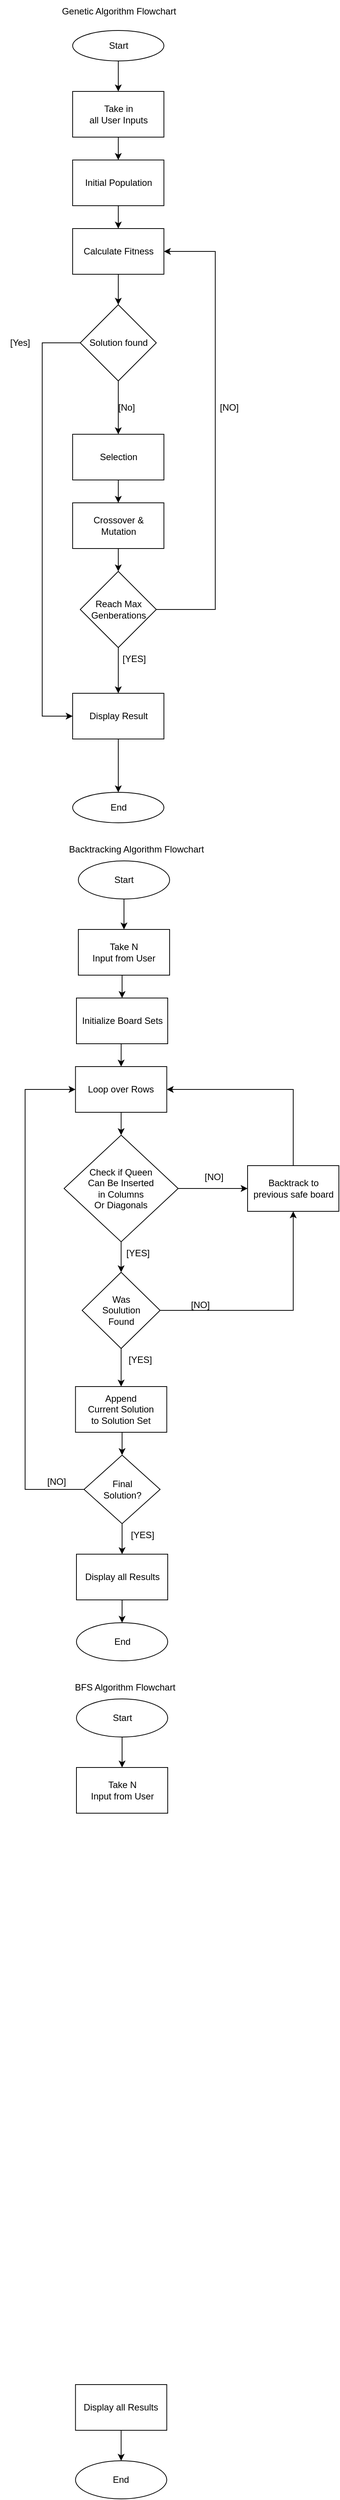 <mxfile version="25.0.3">
  <diagram name="Page-1" id="ejdVsU4IX8h0VF-1ISKU">
    <mxGraphModel dx="1461" dy="660" grid="1" gridSize="10" guides="1" tooltips="1" connect="1" arrows="1" fold="1" page="1" pageScale="1" pageWidth="850" pageHeight="1100" math="0" shadow="0">
      <root>
        <mxCell id="0" />
        <mxCell id="1" parent="0" />
        <mxCell id="5AGzT9JZ0ajsGjPOGyB4-19" style="edgeStyle=orthogonalEdgeStyle;rounded=0;orthogonalLoop=1;jettySize=auto;html=1;exitX=0.5;exitY=1;exitDx=0;exitDy=0;entryX=0.5;entryY=0;entryDx=0;entryDy=0;" edge="1" parent="1" source="5AGzT9JZ0ajsGjPOGyB4-1" target="5AGzT9JZ0ajsGjPOGyB4-18">
          <mxGeometry relative="1" as="geometry" />
        </mxCell>
        <mxCell id="5AGzT9JZ0ajsGjPOGyB4-1" value="Start" style="ellipse;whiteSpace=wrap;html=1;" vertex="1" parent="1">
          <mxGeometry x="352.5" y="50" width="120" height="40" as="geometry" />
        </mxCell>
        <mxCell id="5AGzT9JZ0ajsGjPOGyB4-2" value="End" style="ellipse;whiteSpace=wrap;html=1;" vertex="1" parent="1">
          <mxGeometry x="352.5" y="1050" width="120" height="40" as="geometry" />
        </mxCell>
        <mxCell id="5AGzT9JZ0ajsGjPOGyB4-13" style="edgeStyle=orthogonalEdgeStyle;rounded=0;orthogonalLoop=1;jettySize=auto;html=1;exitX=0.5;exitY=1;exitDx=0;exitDy=0;entryX=0.5;entryY=0;entryDx=0;entryDy=0;" edge="1" parent="1" source="5AGzT9JZ0ajsGjPOGyB4-3" target="5AGzT9JZ0ajsGjPOGyB4-7">
          <mxGeometry relative="1" as="geometry" />
        </mxCell>
        <mxCell id="5AGzT9JZ0ajsGjPOGyB4-3" value="Crossover &amp;amp;&lt;div&gt;Mutation&lt;/div&gt;" style="rounded=0;whiteSpace=wrap;html=1;" vertex="1" parent="1">
          <mxGeometry x="352.5" y="670" width="120" height="60" as="geometry" />
        </mxCell>
        <mxCell id="5AGzT9JZ0ajsGjPOGyB4-12" style="edgeStyle=orthogonalEdgeStyle;rounded=0;orthogonalLoop=1;jettySize=auto;html=1;exitX=0.5;exitY=1;exitDx=0;exitDy=0;entryX=0.5;entryY=0;entryDx=0;entryDy=0;" edge="1" parent="1" source="5AGzT9JZ0ajsGjPOGyB4-4" target="5AGzT9JZ0ajsGjPOGyB4-3">
          <mxGeometry relative="1" as="geometry" />
        </mxCell>
        <mxCell id="5AGzT9JZ0ajsGjPOGyB4-4" value="Selection" style="rounded=0;whiteSpace=wrap;html=1;" vertex="1" parent="1">
          <mxGeometry x="352.5" y="580" width="120" height="60" as="geometry" />
        </mxCell>
        <mxCell id="5AGzT9JZ0ajsGjPOGyB4-41" style="edgeStyle=orthogonalEdgeStyle;rounded=0;orthogonalLoop=1;jettySize=auto;html=1;exitX=0.5;exitY=1;exitDx=0;exitDy=0;entryX=0.5;entryY=0;entryDx=0;entryDy=0;" edge="1" parent="1" source="5AGzT9JZ0ajsGjPOGyB4-5" target="5AGzT9JZ0ajsGjPOGyB4-31">
          <mxGeometry relative="1" as="geometry" />
        </mxCell>
        <mxCell id="5AGzT9JZ0ajsGjPOGyB4-5" value="Calculate Fitness" style="rounded=0;whiteSpace=wrap;html=1;" vertex="1" parent="1">
          <mxGeometry x="352.5" y="310" width="120" height="60" as="geometry" />
        </mxCell>
        <mxCell id="5AGzT9JZ0ajsGjPOGyB4-10" style="edgeStyle=orthogonalEdgeStyle;rounded=0;orthogonalLoop=1;jettySize=auto;html=1;exitX=0.5;exitY=1;exitDx=0;exitDy=0;entryX=0.5;entryY=0;entryDx=0;entryDy=0;" edge="1" parent="1" source="5AGzT9JZ0ajsGjPOGyB4-6" target="5AGzT9JZ0ajsGjPOGyB4-5">
          <mxGeometry relative="1" as="geometry" />
        </mxCell>
        <mxCell id="5AGzT9JZ0ajsGjPOGyB4-6" value="Initial Population" style="rounded=0;whiteSpace=wrap;html=1;" vertex="1" parent="1">
          <mxGeometry x="352.5" y="220" width="120" height="60" as="geometry" />
        </mxCell>
        <mxCell id="5AGzT9JZ0ajsGjPOGyB4-8" style="edgeStyle=orthogonalEdgeStyle;rounded=0;orthogonalLoop=1;jettySize=auto;html=1;exitX=1;exitY=0.5;exitDx=0;exitDy=0;entryX=1;entryY=0.5;entryDx=0;entryDy=0;" edge="1" parent="1" source="5AGzT9JZ0ajsGjPOGyB4-7" target="5AGzT9JZ0ajsGjPOGyB4-5">
          <mxGeometry relative="1" as="geometry">
            <Array as="points">
              <mxPoint x="540" y="810" />
              <mxPoint x="540" y="340" />
            </Array>
          </mxGeometry>
        </mxCell>
        <mxCell id="5AGzT9JZ0ajsGjPOGyB4-9" style="edgeStyle=orthogonalEdgeStyle;rounded=0;orthogonalLoop=1;jettySize=auto;html=1;exitX=0.5;exitY=1;exitDx=0;exitDy=0;" edge="1" parent="1" source="5AGzT9JZ0ajsGjPOGyB4-7">
          <mxGeometry relative="1" as="geometry">
            <mxPoint x="412.5" y="920" as="targetPoint" />
          </mxGeometry>
        </mxCell>
        <mxCell id="5AGzT9JZ0ajsGjPOGyB4-7" value="Reach Max Genberations" style="rhombus;whiteSpace=wrap;html=1;" vertex="1" parent="1">
          <mxGeometry x="362.5" y="760" width="100" height="100" as="geometry" />
        </mxCell>
        <mxCell id="5AGzT9JZ0ajsGjPOGyB4-14" value="[NO]" style="text;html=1;align=center;verticalAlign=middle;resizable=0;points=[];autosize=1;strokeColor=none;fillColor=none;" vertex="1" parent="1">
          <mxGeometry x="532.5" y="530" width="50" height="30" as="geometry" />
        </mxCell>
        <mxCell id="5AGzT9JZ0ajsGjPOGyB4-15" value="[YES]" style="text;html=1;align=center;verticalAlign=middle;resizable=0;points=[];autosize=1;strokeColor=none;fillColor=none;" vertex="1" parent="1">
          <mxGeometry x="407.5" y="860" width="50" height="30" as="geometry" />
        </mxCell>
        <mxCell id="5AGzT9JZ0ajsGjPOGyB4-17" style="edgeStyle=orthogonalEdgeStyle;rounded=0;orthogonalLoop=1;jettySize=auto;html=1;exitX=0.5;exitY=1;exitDx=0;exitDy=0;entryX=0.5;entryY=0;entryDx=0;entryDy=0;" edge="1" parent="1" source="5AGzT9JZ0ajsGjPOGyB4-16" target="5AGzT9JZ0ajsGjPOGyB4-2">
          <mxGeometry relative="1" as="geometry" />
        </mxCell>
        <mxCell id="5AGzT9JZ0ajsGjPOGyB4-16" value="Display Result" style="rounded=0;whiteSpace=wrap;html=1;" vertex="1" parent="1">
          <mxGeometry x="352.5" y="920" width="120" height="60" as="geometry" />
        </mxCell>
        <mxCell id="5AGzT9JZ0ajsGjPOGyB4-20" style="edgeStyle=orthogonalEdgeStyle;rounded=0;orthogonalLoop=1;jettySize=auto;html=1;exitX=0.5;exitY=1;exitDx=0;exitDy=0;entryX=0.5;entryY=0;entryDx=0;entryDy=0;" edge="1" parent="1" source="5AGzT9JZ0ajsGjPOGyB4-18" target="5AGzT9JZ0ajsGjPOGyB4-6">
          <mxGeometry relative="1" as="geometry" />
        </mxCell>
        <mxCell id="5AGzT9JZ0ajsGjPOGyB4-18" value="Take in&lt;div&gt;all User Inputs&lt;/div&gt;" style="rounded=0;whiteSpace=wrap;html=1;" vertex="1" parent="1">
          <mxGeometry x="352.5" y="130" width="120" height="60" as="geometry" />
        </mxCell>
        <mxCell id="5AGzT9JZ0ajsGjPOGyB4-21" value="Genetic Algorithm Flowchart" style="text;html=1;align=center;verticalAlign=middle;resizable=0;points=[];autosize=1;strokeColor=none;fillColor=none;" vertex="1" parent="1">
          <mxGeometry x="327.5" y="10" width="170" height="30" as="geometry" />
        </mxCell>
        <mxCell id="5AGzT9JZ0ajsGjPOGyB4-22" value="Backtracking Algorithm Flowchart" style="text;html=1;align=center;verticalAlign=middle;resizable=0;points=[];autosize=1;strokeColor=none;fillColor=none;" vertex="1" parent="1">
          <mxGeometry x="336.25" y="1110" width="200" height="30" as="geometry" />
        </mxCell>
        <mxCell id="5AGzT9JZ0ajsGjPOGyB4-29" style="edgeStyle=orthogonalEdgeStyle;rounded=0;orthogonalLoop=1;jettySize=auto;html=1;exitX=0.5;exitY=1;exitDx=0;exitDy=0;entryX=0.5;entryY=0;entryDx=0;entryDy=0;" edge="1" parent="1" source="5AGzT9JZ0ajsGjPOGyB4-23" target="5AGzT9JZ0ajsGjPOGyB4-28">
          <mxGeometry relative="1" as="geometry" />
        </mxCell>
        <mxCell id="5AGzT9JZ0ajsGjPOGyB4-23" value="Start" style="ellipse;whiteSpace=wrap;html=1;" vertex="1" parent="1">
          <mxGeometry x="360" y="1140" width="120" height="50" as="geometry" />
        </mxCell>
        <mxCell id="5AGzT9JZ0ajsGjPOGyB4-24" value="End" style="ellipse;whiteSpace=wrap;html=1;" vertex="1" parent="1">
          <mxGeometry x="357.5" y="2140" width="120" height="50" as="geometry" />
        </mxCell>
        <mxCell id="5AGzT9JZ0ajsGjPOGyB4-26" style="edgeStyle=orthogonalEdgeStyle;rounded=0;orthogonalLoop=1;jettySize=auto;html=1;exitX=0.5;exitY=1;exitDx=0;exitDy=0;entryX=0.5;entryY=0;entryDx=0;entryDy=0;" edge="1" parent="1" source="5AGzT9JZ0ajsGjPOGyB4-25" target="5AGzT9JZ0ajsGjPOGyB4-24">
          <mxGeometry relative="1" as="geometry" />
        </mxCell>
        <mxCell id="5AGzT9JZ0ajsGjPOGyB4-25" value="Display all Results" style="whiteSpace=wrap;html=1;" vertex="1" parent="1">
          <mxGeometry x="357.5" y="2050" width="120" height="60" as="geometry" />
        </mxCell>
        <mxCell id="5AGzT9JZ0ajsGjPOGyB4-51" style="edgeStyle=orthogonalEdgeStyle;rounded=0;orthogonalLoop=1;jettySize=auto;html=1;exitX=0.5;exitY=1;exitDx=0;exitDy=0;entryX=0.5;entryY=0;entryDx=0;entryDy=0;" edge="1" parent="1" source="5AGzT9JZ0ajsGjPOGyB4-28" target="5AGzT9JZ0ajsGjPOGyB4-50">
          <mxGeometry relative="1" as="geometry" />
        </mxCell>
        <mxCell id="5AGzT9JZ0ajsGjPOGyB4-28" value="Take N&lt;div&gt;Input from User&lt;/div&gt;" style="whiteSpace=wrap;html=1;" vertex="1" parent="1">
          <mxGeometry x="360" y="1230" width="120" height="60" as="geometry" />
        </mxCell>
        <mxCell id="5AGzT9JZ0ajsGjPOGyB4-39" style="edgeStyle=orthogonalEdgeStyle;rounded=0;orthogonalLoop=1;jettySize=auto;html=1;exitX=0;exitY=0.5;exitDx=0;exitDy=0;entryX=0;entryY=0.5;entryDx=0;entryDy=0;" edge="1" parent="1" source="5AGzT9JZ0ajsGjPOGyB4-31" target="5AGzT9JZ0ajsGjPOGyB4-16">
          <mxGeometry relative="1" as="geometry">
            <Array as="points">
              <mxPoint x="312.5" y="460" />
              <mxPoint x="312.5" y="950" />
            </Array>
          </mxGeometry>
        </mxCell>
        <mxCell id="5AGzT9JZ0ajsGjPOGyB4-40" style="edgeStyle=orthogonalEdgeStyle;rounded=0;orthogonalLoop=1;jettySize=auto;html=1;exitX=0.5;exitY=1;exitDx=0;exitDy=0;entryX=0.5;entryY=0;entryDx=0;entryDy=0;" edge="1" parent="1" source="5AGzT9JZ0ajsGjPOGyB4-31" target="5AGzT9JZ0ajsGjPOGyB4-4">
          <mxGeometry relative="1" as="geometry" />
        </mxCell>
        <mxCell id="5AGzT9JZ0ajsGjPOGyB4-31" value="Solution found" style="rhombus;whiteSpace=wrap;html=1;" vertex="1" parent="1">
          <mxGeometry x="362.5" y="410" width="100" height="100" as="geometry" />
        </mxCell>
        <mxCell id="5AGzT9JZ0ajsGjPOGyB4-35" value="[No]" style="text;html=1;align=center;verticalAlign=middle;resizable=0;points=[];autosize=1;strokeColor=none;fillColor=none;" vertex="1" parent="1">
          <mxGeometry x="397.5" y="530" width="50" height="30" as="geometry" />
        </mxCell>
        <mxCell id="5AGzT9JZ0ajsGjPOGyB4-36" value="[Yes]" style="text;html=1;align=center;verticalAlign=middle;resizable=0;points=[];autosize=1;strokeColor=none;fillColor=none;" vertex="1" parent="1">
          <mxGeometry x="257.5" y="445" width="50" height="30" as="geometry" />
        </mxCell>
        <mxCell id="5AGzT9JZ0ajsGjPOGyB4-42" value="BFS Algorithm Flowchart" style="text;html=1;align=center;verticalAlign=middle;resizable=0;points=[];autosize=1;strokeColor=none;fillColor=none;" vertex="1" parent="1">
          <mxGeometry x="341.25" y="2210" width="160" height="30" as="geometry" />
        </mxCell>
        <mxCell id="5AGzT9JZ0ajsGjPOGyB4-43" style="edgeStyle=orthogonalEdgeStyle;rounded=0;orthogonalLoop=1;jettySize=auto;html=1;exitX=0.5;exitY=1;exitDx=0;exitDy=0;entryX=0.5;entryY=0;entryDx=0;entryDy=0;" edge="1" source="5AGzT9JZ0ajsGjPOGyB4-44" target="5AGzT9JZ0ajsGjPOGyB4-48" parent="1">
          <mxGeometry relative="1" as="geometry" />
        </mxCell>
        <mxCell id="5AGzT9JZ0ajsGjPOGyB4-44" value="Start" style="ellipse;whiteSpace=wrap;html=1;" vertex="1" parent="1">
          <mxGeometry x="357.5" y="2240" width="120" height="50" as="geometry" />
        </mxCell>
        <mxCell id="5AGzT9JZ0ajsGjPOGyB4-45" value="End" style="ellipse;whiteSpace=wrap;html=1;" vertex="1" parent="1">
          <mxGeometry x="356.25" y="3240" width="120" height="50" as="geometry" />
        </mxCell>
        <mxCell id="5AGzT9JZ0ajsGjPOGyB4-46" style="edgeStyle=orthogonalEdgeStyle;rounded=0;orthogonalLoop=1;jettySize=auto;html=1;exitX=0.5;exitY=1;exitDx=0;exitDy=0;entryX=0.5;entryY=0;entryDx=0;entryDy=0;" edge="1" source="5AGzT9JZ0ajsGjPOGyB4-47" target="5AGzT9JZ0ajsGjPOGyB4-45" parent="1">
          <mxGeometry relative="1" as="geometry" />
        </mxCell>
        <mxCell id="5AGzT9JZ0ajsGjPOGyB4-47" value="Display all Results" style="whiteSpace=wrap;html=1;" vertex="1" parent="1">
          <mxGeometry x="356.25" y="3140" width="120" height="60" as="geometry" />
        </mxCell>
        <mxCell id="5AGzT9JZ0ajsGjPOGyB4-48" value="Take N&lt;div&gt;Input from User&lt;/div&gt;" style="whiteSpace=wrap;html=1;" vertex="1" parent="1">
          <mxGeometry x="357.5" y="2330" width="120" height="60" as="geometry" />
        </mxCell>
        <mxCell id="5AGzT9JZ0ajsGjPOGyB4-75" style="edgeStyle=orthogonalEdgeStyle;rounded=0;orthogonalLoop=1;jettySize=auto;html=1;exitX=0.5;exitY=1;exitDx=0;exitDy=0;entryX=0.5;entryY=0;entryDx=0;entryDy=0;" edge="1" parent="1" source="5AGzT9JZ0ajsGjPOGyB4-50" target="5AGzT9JZ0ajsGjPOGyB4-68">
          <mxGeometry relative="1" as="geometry" />
        </mxCell>
        <mxCell id="5AGzT9JZ0ajsGjPOGyB4-50" value="Initialize Board Sets" style="whiteSpace=wrap;html=1;" vertex="1" parent="1">
          <mxGeometry x="357.5" y="1320" width="120" height="60" as="geometry" />
        </mxCell>
        <mxCell id="5AGzT9JZ0ajsGjPOGyB4-53" style="edgeStyle=orthogonalEdgeStyle;rounded=0;orthogonalLoop=1;jettySize=auto;html=1;exitX=0.5;exitY=1;exitDx=0;exitDy=0;entryX=0.5;entryY=0;entryDx=0;entryDy=0;" edge="1" parent="1" source="5AGzT9JZ0ajsGjPOGyB4-52" target="5AGzT9JZ0ajsGjPOGyB4-57">
          <mxGeometry relative="1" as="geometry">
            <mxPoint x="396.25" y="1680" as="targetPoint" />
          </mxGeometry>
        </mxCell>
        <mxCell id="5AGzT9JZ0ajsGjPOGyB4-87" style="edgeStyle=orthogonalEdgeStyle;rounded=0;orthogonalLoop=1;jettySize=auto;html=1;exitX=1;exitY=0.5;exitDx=0;exitDy=0;entryX=0.5;entryY=1;entryDx=0;entryDy=0;" edge="1" parent="1" source="5AGzT9JZ0ajsGjPOGyB4-52" target="5AGzT9JZ0ajsGjPOGyB4-71">
          <mxGeometry relative="1" as="geometry" />
        </mxCell>
        <mxCell id="5AGzT9JZ0ajsGjPOGyB4-52" value="Was&lt;div&gt;Soulution&lt;/div&gt;&lt;div&gt;Found&lt;/div&gt;" style="rhombus;whiteSpace=wrap;html=1;" vertex="1" parent="1">
          <mxGeometry x="365" y="1680" width="102.5" height="100" as="geometry" />
        </mxCell>
        <mxCell id="5AGzT9JZ0ajsGjPOGyB4-59" style="edgeStyle=orthogonalEdgeStyle;rounded=0;orthogonalLoop=1;jettySize=auto;html=1;exitX=0.5;exitY=1;exitDx=0;exitDy=0;entryX=0.5;entryY=0;entryDx=0;entryDy=0;" edge="1" parent="1" source="5AGzT9JZ0ajsGjPOGyB4-55" target="5AGzT9JZ0ajsGjPOGyB4-25">
          <mxGeometry relative="1" as="geometry" />
        </mxCell>
        <mxCell id="5AGzT9JZ0ajsGjPOGyB4-89" style="edgeStyle=orthogonalEdgeStyle;rounded=0;orthogonalLoop=1;jettySize=auto;html=1;exitX=0;exitY=0.5;exitDx=0;exitDy=0;entryX=0;entryY=0.5;entryDx=0;entryDy=0;" edge="1" parent="1" source="5AGzT9JZ0ajsGjPOGyB4-55" target="5AGzT9JZ0ajsGjPOGyB4-68">
          <mxGeometry relative="1" as="geometry">
            <Array as="points">
              <mxPoint x="290" y="1965" />
              <mxPoint x="290" y="1440" />
            </Array>
          </mxGeometry>
        </mxCell>
        <mxCell id="5AGzT9JZ0ajsGjPOGyB4-55" value="Final&lt;div&gt;Solution?&lt;/div&gt;" style="rhombus;whiteSpace=wrap;html=1;" vertex="1" parent="1">
          <mxGeometry x="367.5" y="1920" width="100" height="90" as="geometry" />
        </mxCell>
        <mxCell id="5AGzT9JZ0ajsGjPOGyB4-58" style="edgeStyle=orthogonalEdgeStyle;rounded=0;orthogonalLoop=1;jettySize=auto;html=1;exitX=0.5;exitY=1;exitDx=0;exitDy=0;entryX=0.5;entryY=0;entryDx=0;entryDy=0;" edge="1" parent="1" source="5AGzT9JZ0ajsGjPOGyB4-57" target="5AGzT9JZ0ajsGjPOGyB4-55">
          <mxGeometry relative="1" as="geometry" />
        </mxCell>
        <mxCell id="5AGzT9JZ0ajsGjPOGyB4-57" value="Append&lt;div&gt;Current Solution&lt;div&gt;to &lt;span style=&quot;background-color: initial;&quot;&gt;Solution Set&lt;/span&gt;&lt;/div&gt;&lt;/div&gt;" style="rounded=0;whiteSpace=wrap;html=1;" vertex="1" parent="1">
          <mxGeometry x="356.25" y="1830" width="120" height="60" as="geometry" />
        </mxCell>
        <mxCell id="5AGzT9JZ0ajsGjPOGyB4-63" value="[YES]" style="text;html=1;align=center;verticalAlign=middle;resizable=0;points=[];autosize=1;strokeColor=none;fillColor=none;" vertex="1" parent="1">
          <mxGeometry x="418.75" y="2010" width="50" height="30" as="geometry" />
        </mxCell>
        <mxCell id="5AGzT9JZ0ajsGjPOGyB4-76" style="edgeStyle=orthogonalEdgeStyle;rounded=0;orthogonalLoop=1;jettySize=auto;html=1;exitX=1;exitY=0.5;exitDx=0;exitDy=0;" edge="1" parent="1" source="5AGzT9JZ0ajsGjPOGyB4-67" target="5AGzT9JZ0ajsGjPOGyB4-71">
          <mxGeometry relative="1" as="geometry" />
        </mxCell>
        <mxCell id="5AGzT9JZ0ajsGjPOGyB4-77" style="edgeStyle=orthogonalEdgeStyle;rounded=0;orthogonalLoop=1;jettySize=auto;html=1;exitX=0.5;exitY=1;exitDx=0;exitDy=0;entryX=0.5;entryY=0;entryDx=0;entryDy=0;" edge="1" parent="1" source="5AGzT9JZ0ajsGjPOGyB4-67" target="5AGzT9JZ0ajsGjPOGyB4-52">
          <mxGeometry relative="1" as="geometry" />
        </mxCell>
        <mxCell id="5AGzT9JZ0ajsGjPOGyB4-67" value="Check if Queen&lt;div&gt;Can Be Inserted&lt;div&gt;in Columns&lt;div&gt;&lt;span style=&quot;background-color: initial;&quot;&gt;Or Diagonals&lt;/span&gt;&lt;/div&gt;&lt;/div&gt;&lt;/div&gt;" style="rhombus;whiteSpace=wrap;html=1;" vertex="1" parent="1">
          <mxGeometry x="341.25" y="1500" width="150" height="140" as="geometry" />
        </mxCell>
        <mxCell id="5AGzT9JZ0ajsGjPOGyB4-69" style="edgeStyle=orthogonalEdgeStyle;rounded=0;orthogonalLoop=1;jettySize=auto;html=1;exitX=0.5;exitY=1;exitDx=0;exitDy=0;entryX=0.5;entryY=0;entryDx=0;entryDy=0;" edge="1" parent="1" source="5AGzT9JZ0ajsGjPOGyB4-68" target="5AGzT9JZ0ajsGjPOGyB4-67">
          <mxGeometry relative="1" as="geometry" />
        </mxCell>
        <mxCell id="5AGzT9JZ0ajsGjPOGyB4-68" value="Loop over Rows" style="whiteSpace=wrap;html=1;" vertex="1" parent="1">
          <mxGeometry x="356.25" y="1410" width="120" height="60" as="geometry" />
        </mxCell>
        <mxCell id="5AGzT9JZ0ajsGjPOGyB4-79" style="edgeStyle=orthogonalEdgeStyle;rounded=0;orthogonalLoop=1;jettySize=auto;html=1;exitX=0.5;exitY=0;exitDx=0;exitDy=0;entryX=1;entryY=0.5;entryDx=0;entryDy=0;" edge="1" parent="1" source="5AGzT9JZ0ajsGjPOGyB4-71" target="5AGzT9JZ0ajsGjPOGyB4-68">
          <mxGeometry relative="1" as="geometry" />
        </mxCell>
        <mxCell id="5AGzT9JZ0ajsGjPOGyB4-71" value="Backtrack to&lt;div&gt;previous safe board&lt;/div&gt;" style="rounded=0;whiteSpace=wrap;html=1;" vertex="1" parent="1">
          <mxGeometry x="582.5" y="1540" width="120" height="60" as="geometry" />
        </mxCell>
        <mxCell id="5AGzT9JZ0ajsGjPOGyB4-72" value="[NO]" style="text;html=1;align=center;verticalAlign=middle;resizable=0;points=[];autosize=1;strokeColor=none;fillColor=none;" vertex="1" parent="1">
          <mxGeometry x="512.5" y="1540" width="50" height="30" as="geometry" />
        </mxCell>
        <mxCell id="5AGzT9JZ0ajsGjPOGyB4-78" value="[YES]" style="text;html=1;align=center;verticalAlign=middle;resizable=0;points=[];autosize=1;strokeColor=none;fillColor=none;" vertex="1" parent="1">
          <mxGeometry x="412.5" y="1640" width="50" height="30" as="geometry" />
        </mxCell>
        <mxCell id="5AGzT9JZ0ajsGjPOGyB4-85" value="[YES]" style="text;html=1;align=center;verticalAlign=middle;resizable=0;points=[];autosize=1;strokeColor=none;fillColor=none;" vertex="1" parent="1">
          <mxGeometry x="416.25" y="1780" width="50" height="30" as="geometry" />
        </mxCell>
        <mxCell id="5AGzT9JZ0ajsGjPOGyB4-88" value="[NO]" style="text;html=1;align=center;verticalAlign=middle;resizable=0;points=[];autosize=1;strokeColor=none;fillColor=none;" vertex="1" parent="1">
          <mxGeometry x="495" y="1708" width="50" height="30" as="geometry" />
        </mxCell>
        <mxCell id="5AGzT9JZ0ajsGjPOGyB4-90" value="[NO]" style="text;html=1;align=center;verticalAlign=middle;resizable=0;points=[];autosize=1;strokeColor=none;fillColor=none;" vertex="1" parent="1">
          <mxGeometry x="306.25" y="1940" width="50" height="30" as="geometry" />
        </mxCell>
      </root>
    </mxGraphModel>
  </diagram>
</mxfile>
